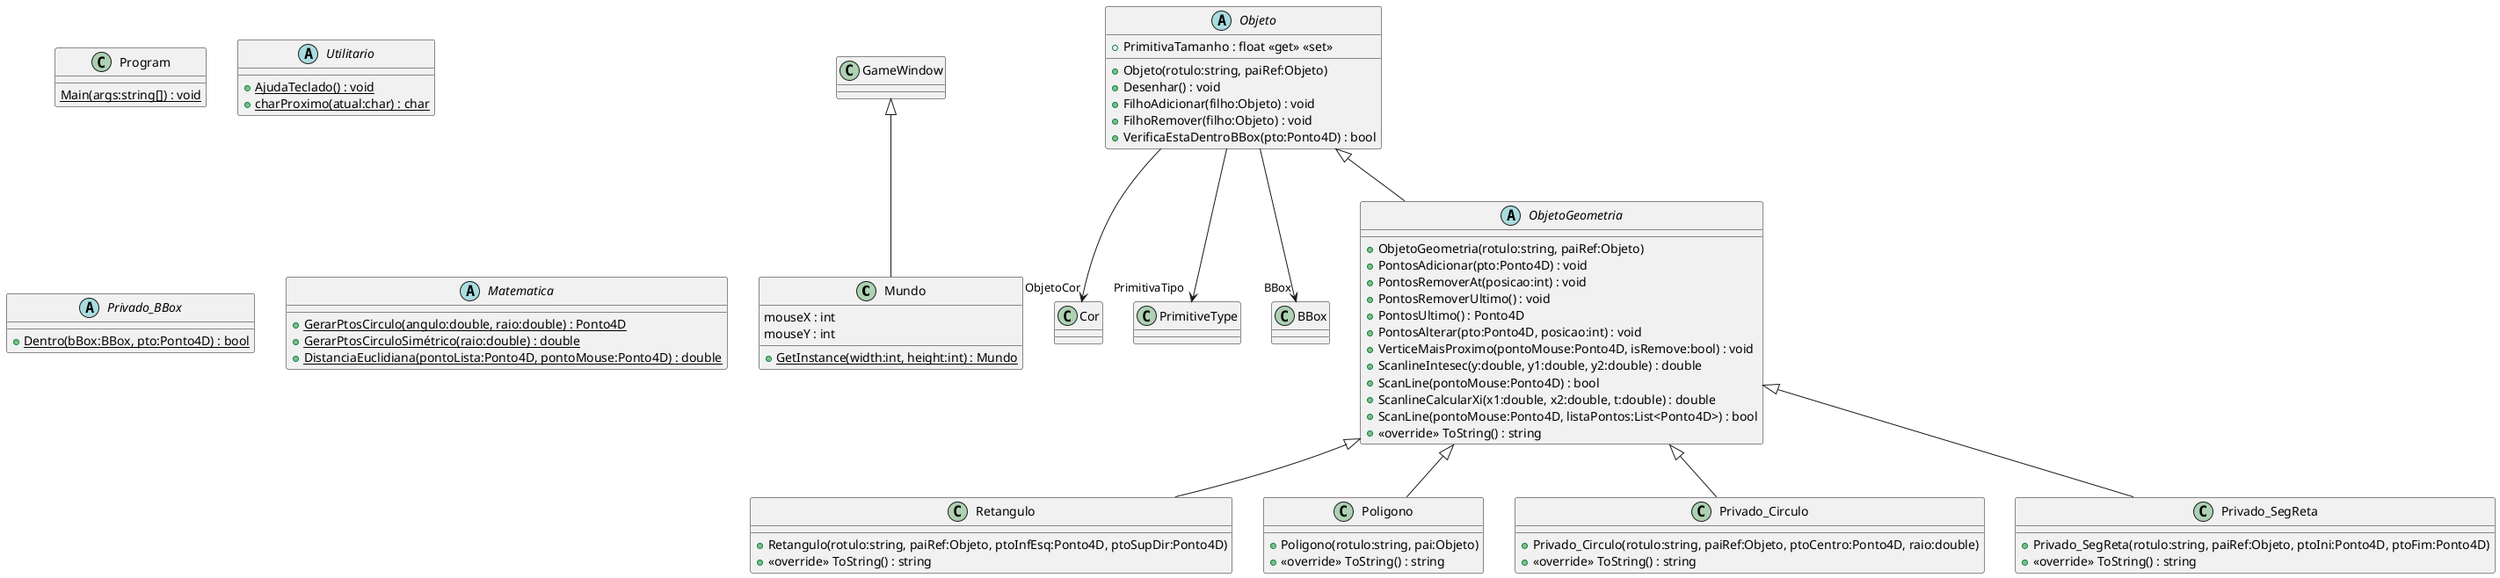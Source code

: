 @startuml
class Mundo {
    + {static} GetInstance(width:int, height:int) : Mundo
    mouseX : int
    mouseY : int
}
class Program {
    {static} Main(args:string[]) : void
}
GameWindow <|-- Mundo
abstract class Objeto {
    + PrimitivaTamanho : float <<get>> <<set>>
    + Objeto(rotulo:string, paiRef:Objeto)
    + Desenhar() : void
    + FilhoAdicionar(filho:Objeto) : void
    + FilhoRemover(filho:Objeto) : void
    + VerificaEstaDentroBBox(pto:Ponto4D) : bool
}
Objeto --> "ObjetoCor" Cor
Objeto --> "PrimitivaTipo" PrimitiveType
Objeto --> "BBox" BBox
abstract class ObjetoGeometria {
    + ObjetoGeometria(rotulo:string, paiRef:Objeto)
    + PontosAdicionar(pto:Ponto4D) : void
    + PontosRemoverAt(posicao:int) : void
    + PontosRemoverUltimo() : void
    + PontosUltimo() : Ponto4D
    + PontosAlterar(pto:Ponto4D, posicao:int) : void
    + VerticeMaisProximo(pontoMouse:Ponto4D, isRemove:bool) : void
    + ScanlineIntesec(y:double, y1:double, y2:double) : double
    + ScanLine(pontoMouse:Ponto4D) : bool
    + ScanlineCalcularXi(x1:double, x2:double, t:double) : double
    + ScanLine(pontoMouse:Ponto4D, listaPontos:List<Ponto4D>) : bool
    + <<override>> ToString() : string
}
Objeto <|-- ObjetoGeometria
class Retangulo {
    + Retangulo(rotulo:string, paiRef:Objeto, ptoInfEsq:Ponto4D, ptoSupDir:Ponto4D)
    + <<override>> ToString() : string
}
ObjetoGeometria <|-- Retangulo
class Poligono {
    + Poligono(rotulo:string, pai:Objeto)
    + <<override>> ToString() : string
}
ObjetoGeometria <|-- Poligono
abstract class Utilitario {
    + {static} AjudaTeclado() : void
    + {static} charProximo(atual:char) : char
}
abstract class Privado_BBox {
    + {static} Dentro(bBox:BBox, pto:Ponto4D) : bool
}
class Privado_Circulo {
    + Privado_Circulo(rotulo:string, paiRef:Objeto, ptoCentro:Ponto4D, raio:double)
    + <<override>> ToString() : string
}
ObjetoGeometria <|-- Privado_Circulo
abstract class Matematica {
    + {static} GerarPtosCirculo(angulo:double, raio:double) : Ponto4D
    + {static} GerarPtosCirculoSimétrico(raio:double) : double
    + {static} DistanciaEuclidiana(pontoLista:Ponto4D, pontoMouse:Ponto4D) : double
}
class Privado_SegReta {
    + Privado_SegReta(rotulo:string, paiRef:Objeto, ptoIni:Ponto4D, ptoFim:Ponto4D)
    + <<override>> ToString() : string
}
ObjetoGeometria <|-- Privado_SegReta
@enduml
